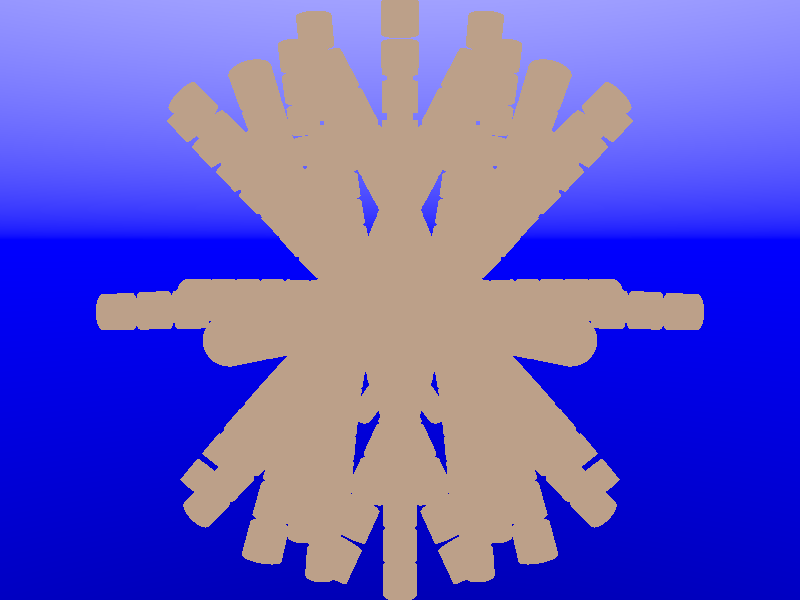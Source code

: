 // ==== Standard POV-Ray Includes ====
#include "colors.inc"	  // Standard Color definitions
#include "textures.inc"	  // Standard Texture definitions
#include "functions.inc"  // internal functions usable in user defined functions

// set a color of the background (sky)
// Create an infinite sphere around scene and allow any pigment on it

sky_sphere {
  pigment {
    gradient y
    color_map { [0.0 color rgb <0,0,0>] [ 0.5 color rgb<0,0,1>] [1.0 color White] }
    scale 2
    translate -1*y
  }
} 
           
                    
// perspective (default) camera
camera {
  location  <0.0, 2.0, -20.0>
  look_at   <0.0, 0.0,  0.0>
  right     x*image_width/image_height
}                 

// create a regular point light source
light_source {
  0*x                  // light's position (translated below)
  color rgb <1,1,1>    // light's color
  translate <-10, 10, -20>
}

light_source {
  0*x                  // light's position (translated below)
  color rgb <1,1,1>    // light's color
  translate <20, 30, 0>
}

      
#declare arm =
    union {
        #declare joint = <0,0,0>;
        #declare step = 0;
        #while (step < 10)
        	#declare delta = vnormalize(<1,0,step>);
          	cylinder {
            	joint,  
        	    joint + delta * 0.8,
        	    0.5
        	}      
        	// sphere	{        		joint + delta,        		0.4		        	}
        	#declare joint = joint + delta;
        	#declare step = step + 1;   // increment our counter
        #end       
    }
 
      
union
{                    
	#declare xrot = 0;
	#while (xrot < 360)
		#declare xrot = xrot + 45;
		#declare yrot = 0;
		#while (yrot < 360)
		 	object { arm rotate<xrot, yrot,0> }
			#declare yrot = yrot + 45;		
		#end
	#end
	sphere { <0,0,0> 1	
}

texture { Gold_Nugget }	

}                       

